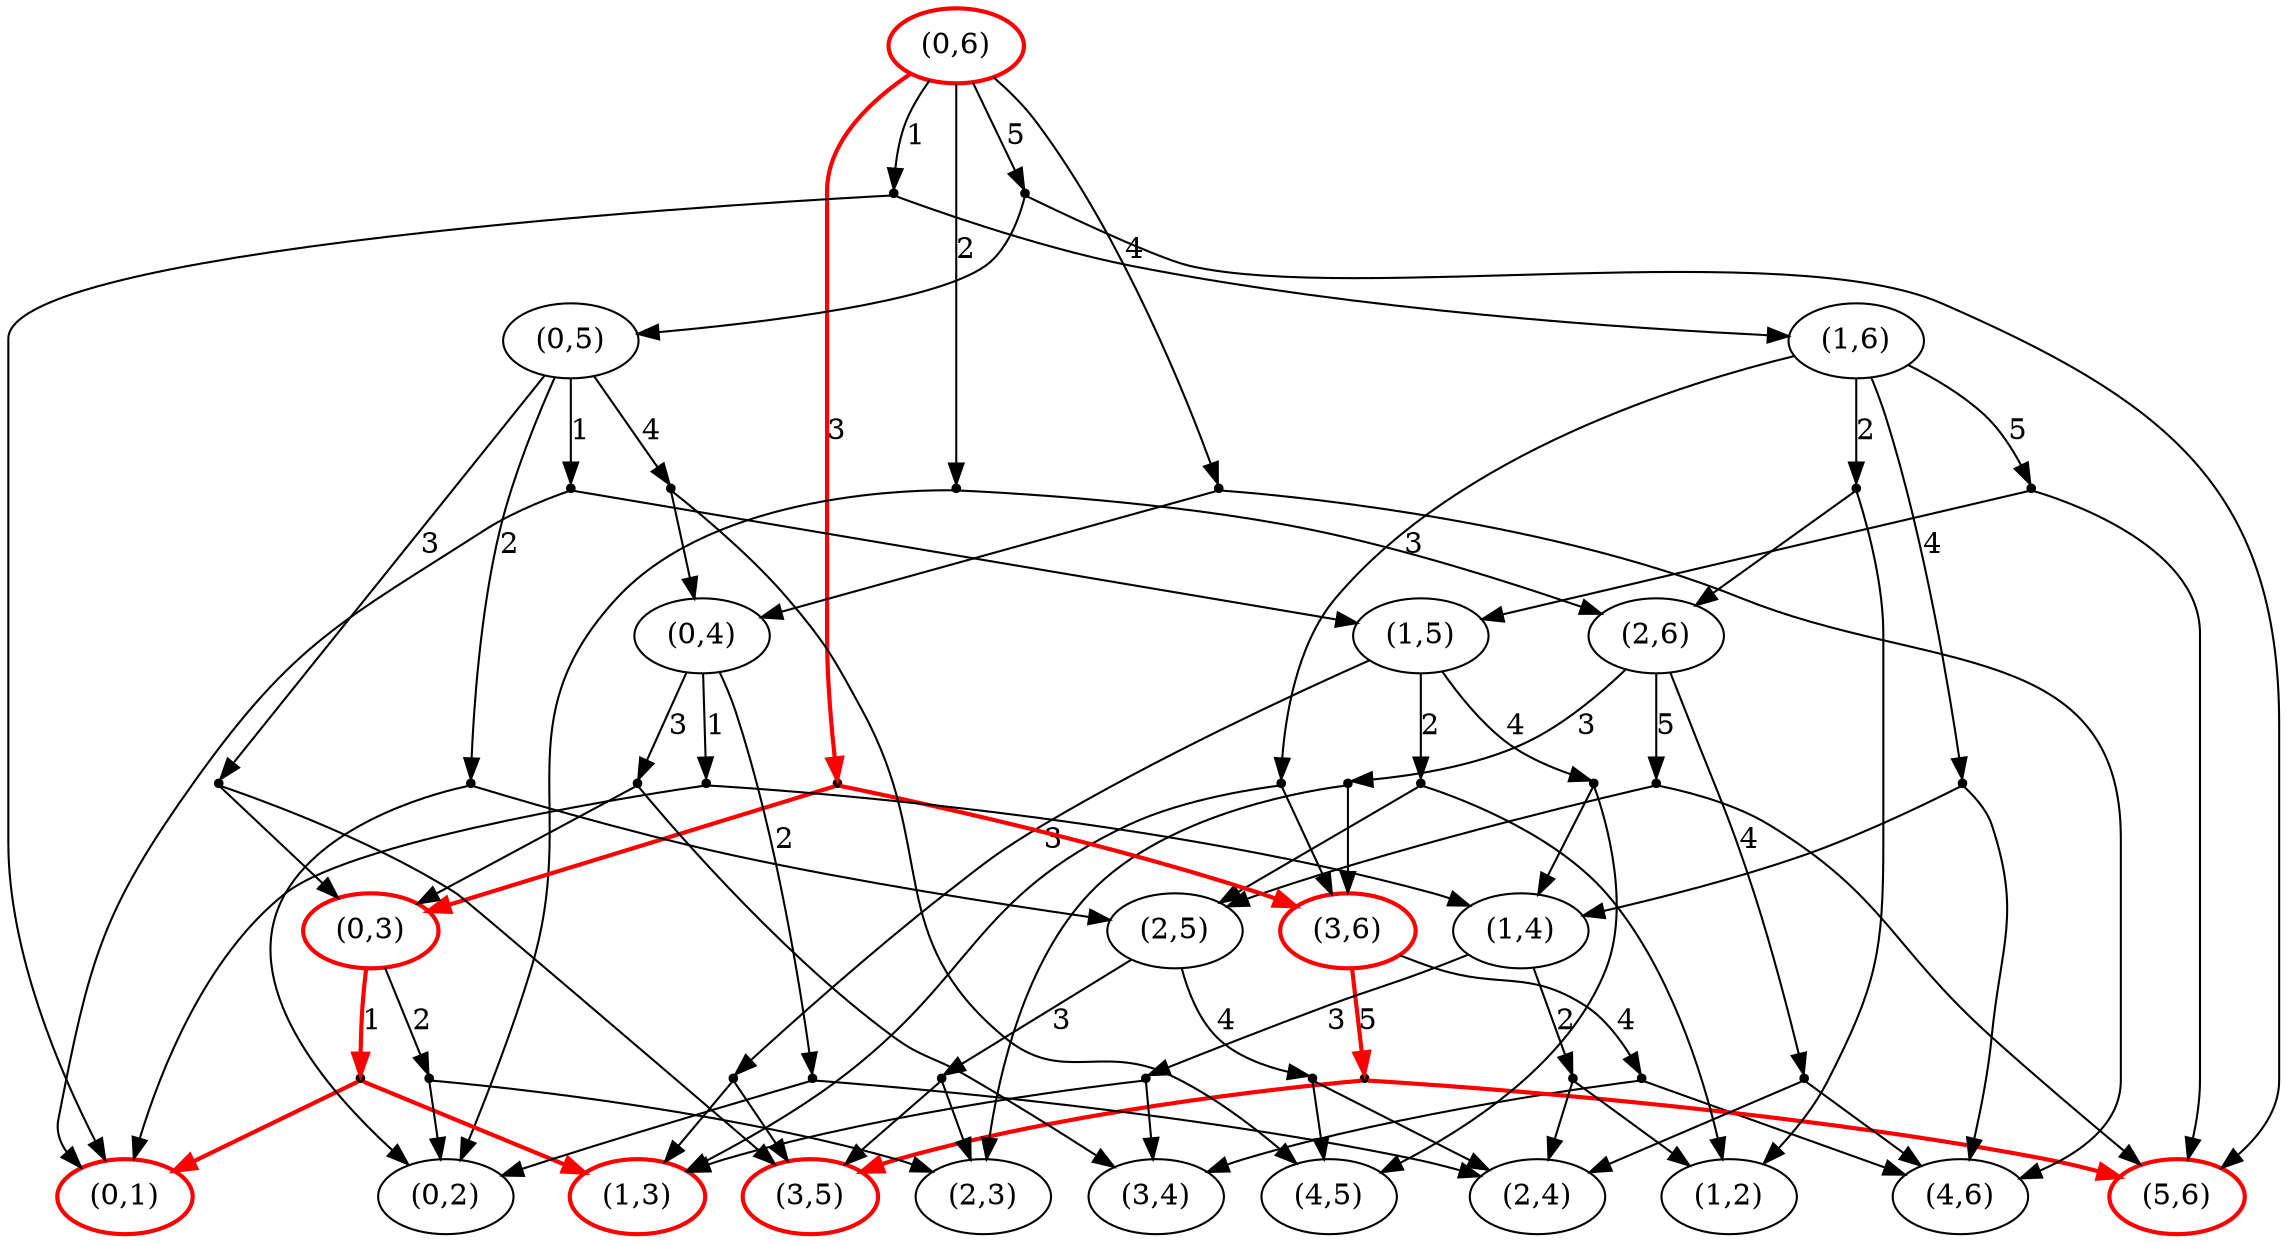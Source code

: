 strict digraph G {
  1 [ color="red" style="bold" label="(3,6)" ];
  2 [ shape="point" ];
  3 [ label="(3,4)" ];
  4 [ label="(4,6)" ];
  5 [ shape="point" ];
  6 [ color="red" style="bold" label="(3,5)" ];
  7 [ color="red" style="bold" label="(5,6)" ];
  8 [ label="(2,6)" ];
  9 [ shape="point" ];
  10 [ label="(2,3)" ];
  11 [ shape="point" ];
  12 [ label="(2,4)" ];
  13 [ label="(2,5)" ];
  14 [ shape="point" ];
  15 [ shape="point" ];
  16 [ label="(4,5)" ];
  17 [ shape="point" ];
  18 [ label="(1,6)" ];
  19 [ shape="point" ];
  20 [ label="(1,2)" ];
  21 [ shape="point" ];
  22 [ color="red" style="bold" label="(1,3)" ];
  23 [ label="(1,4)" ];
  24 [ shape="point" ];
  25 [ shape="point" ];
  26 [ shape="point" ];
  27 [ label="(1,5)" ];
  28 [ shape="point" ];
  29 [ shape="point" ];
  30 [ shape="point" ];
  31 [ shape="point" ];
  32 [ color="red" style="bold" label="(0,6)" ];
  33 [ shape="point" ];
  34 [ color="red" style="bold" label="(0,1)" ];
  35 [ shape="point" ];
  36 [ label="(0,2)" ];
  37 [ color="red" style="bold" label="(0,3)" ];
  38 [ shape="point" ];
  39 [ shape="point" ];
  40 [ shape="point" ];
  41 [ label="(0,4)" ];
  42 [ shape="point" ];
  43 [ shape="point" ];
  44 [ shape="point" ];
  45 [ shape="point" ];
  46 [ label="(0,5)" ];
  47 [ shape="point" ];
  48 [ shape="point" ];
  49 [ shape="point" ];
  50 [ shape="point" ];
  51 [ shape="point" ];
  1 -> 2 [ label="4" ];
  2 -> 3 [ ];
  2 -> 4 [ ];
  1 -> 5 [ color="red" style="bold" label="5" ];
  5 -> 6 [ color="red" style="bold" ];
  5 -> 7 [ color="red" style="bold" ];
  8 -> 9 [ label="3" ];
  9 -> 10 [ ];
  9 -> 1 [ ];
  8 -> 11 [ label="4" ];
  11 -> 12 [ ];
  11 -> 4 [ ];
  13 -> 14 [ label="3" ];
  14 -> 10 [ ];
  14 -> 6 [ ];
  13 -> 15 [ label="4" ];
  15 -> 12 [ ];
  15 -> 16 [ ];
  8 -> 17 [ label="5" ];
  17 -> 13 [ ];
  17 -> 7 [ ];
  18 -> 19 [ label="2" ];
  19 -> 20 [ ];
  19 -> 8 [ ];
  18 -> 21 [ label="3" ];
  21 -> 22 [ ];
  21 -> 1 [ ];
  23 -> 24 [ label="2" ];
  24 -> 20 [ ];
  24 -> 12 [ ];
  23 -> 25 [ label="3" ];
  25 -> 22 [ ];
  25 -> 3 [ ];
  18 -> 26 [ label="4" ];
  26 -> 23 [ ];
  26 -> 4 [ ];
  27 -> 28 [ label="2" ];
  28 -> 20 [ ];
  28 -> 13 [ ];
  27 -> 29 [ label="3" ];
  29 -> 22 [ ];
  29 -> 6 [ ];
  27 -> 30 [ label="4" ];
  30 -> 23 [ ];
  30 -> 16 [ ];
  18 -> 31 [ label="5" ];
  31 -> 27 [ ];
  31 -> 7 [ ];
  32 -> 33 [ label="1" ];
  33 -> 34 [ ];
  33 -> 18 [ ];
  32 -> 35 [ label="2" ];
  35 -> 36 [ ];
  35 -> 8 [ ];
  37 -> 38 [ color="red" style="bold" label="1" ];
  38 -> 34 [ color="red" style="bold" ];
  38 -> 22 [ color="red" style="bold" ];
  37 -> 39 [ label="2" ];
  39 -> 36 [ ];
  39 -> 10 [ ];
  32 -> 40 [ color="red" style="bold" label="3" ];
  40 -> 37 [ color="red" style="bold" ];
  40 -> 1 [ color="red" style="bold" ];
  41 -> 42 [ label="1" ];
  42 -> 34 [ ];
  42 -> 23 [ ];
  41 -> 43 [ label="2" ];
  43 -> 36 [ ];
  43 -> 12 [ ];
  41 -> 44 [ label="3" ];
  44 -> 37 [ ];
  44 -> 3 [ ];
  32 -> 45 [ label="4" ];
  45 -> 41 [ ];
  45 -> 4 [ ];
  46 -> 47 [ label="1" ];
  47 -> 34 [ ];
  47 -> 27 [ ];
  46 -> 48 [ label="2" ];
  48 -> 36 [ ];
  48 -> 13 [ ];
  46 -> 49 [ label="3" ];
  49 -> 37 [ ];
  49 -> 6 [ ];
  46 -> 50 [ label="4" ];
  50 -> 41 [ ];
  50 -> 16 [ ];
  32 -> 51 [ label="5" ];
  51 -> 46 [ ];
  51 -> 7 [ ];
}
